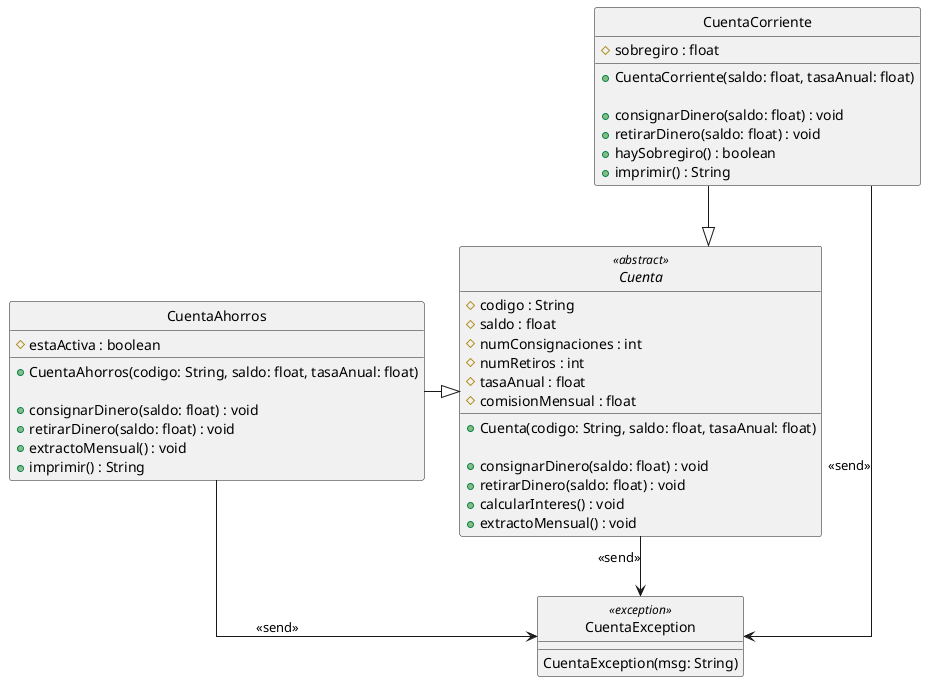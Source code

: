 @startuml Diagrama Taller Herencia

skinparam Linetype ortho
skinparam style strictuml

abstract class Cuenta <<abstract>> {
    #codigo : String
    #saldo : float
    #numConsignaciones : int
    #numRetiros : int
    #tasaAnual : float
    #comisionMensual : float

    +Cuenta(codigo: String, saldo: float, tasaAnual: float)

    +consignarDinero(saldo: float) : void
    +retirarDinero(saldo: float) : void
    +calcularInteres() : void
    +extractoMensual() : void
}

class CuentaAhorros {
    #estaActiva : boolean
    +CuentaAhorros(codigo: String, saldo: float, tasaAnual: float)

    +consignarDinero(saldo: float) : void
    +retirarDinero(saldo: float) : void
    +extractoMensual() : void
    +imprimir() : String
}
class CuentaCorriente {
    #sobregiro : float

    +CuentaCorriente(saldo: float, tasaAnual: float)

    +consignarDinero(saldo: float) : void
    +retirarDinero(saldo: float) : void
    +haySobregiro() : boolean
    +imprimir() : String
}
class CuentaException <<exception>> {
    CuentaException(msg: String)
}
Cuenta --> CuentaException : <<send>>
CuentaAhorros -> CuentaException : <<send>>
CuentaCorriente -> CuentaException : <<send>>

CuentaAhorros -|> Cuenta
CuentaCorriente --|> Cuenta
@enduml